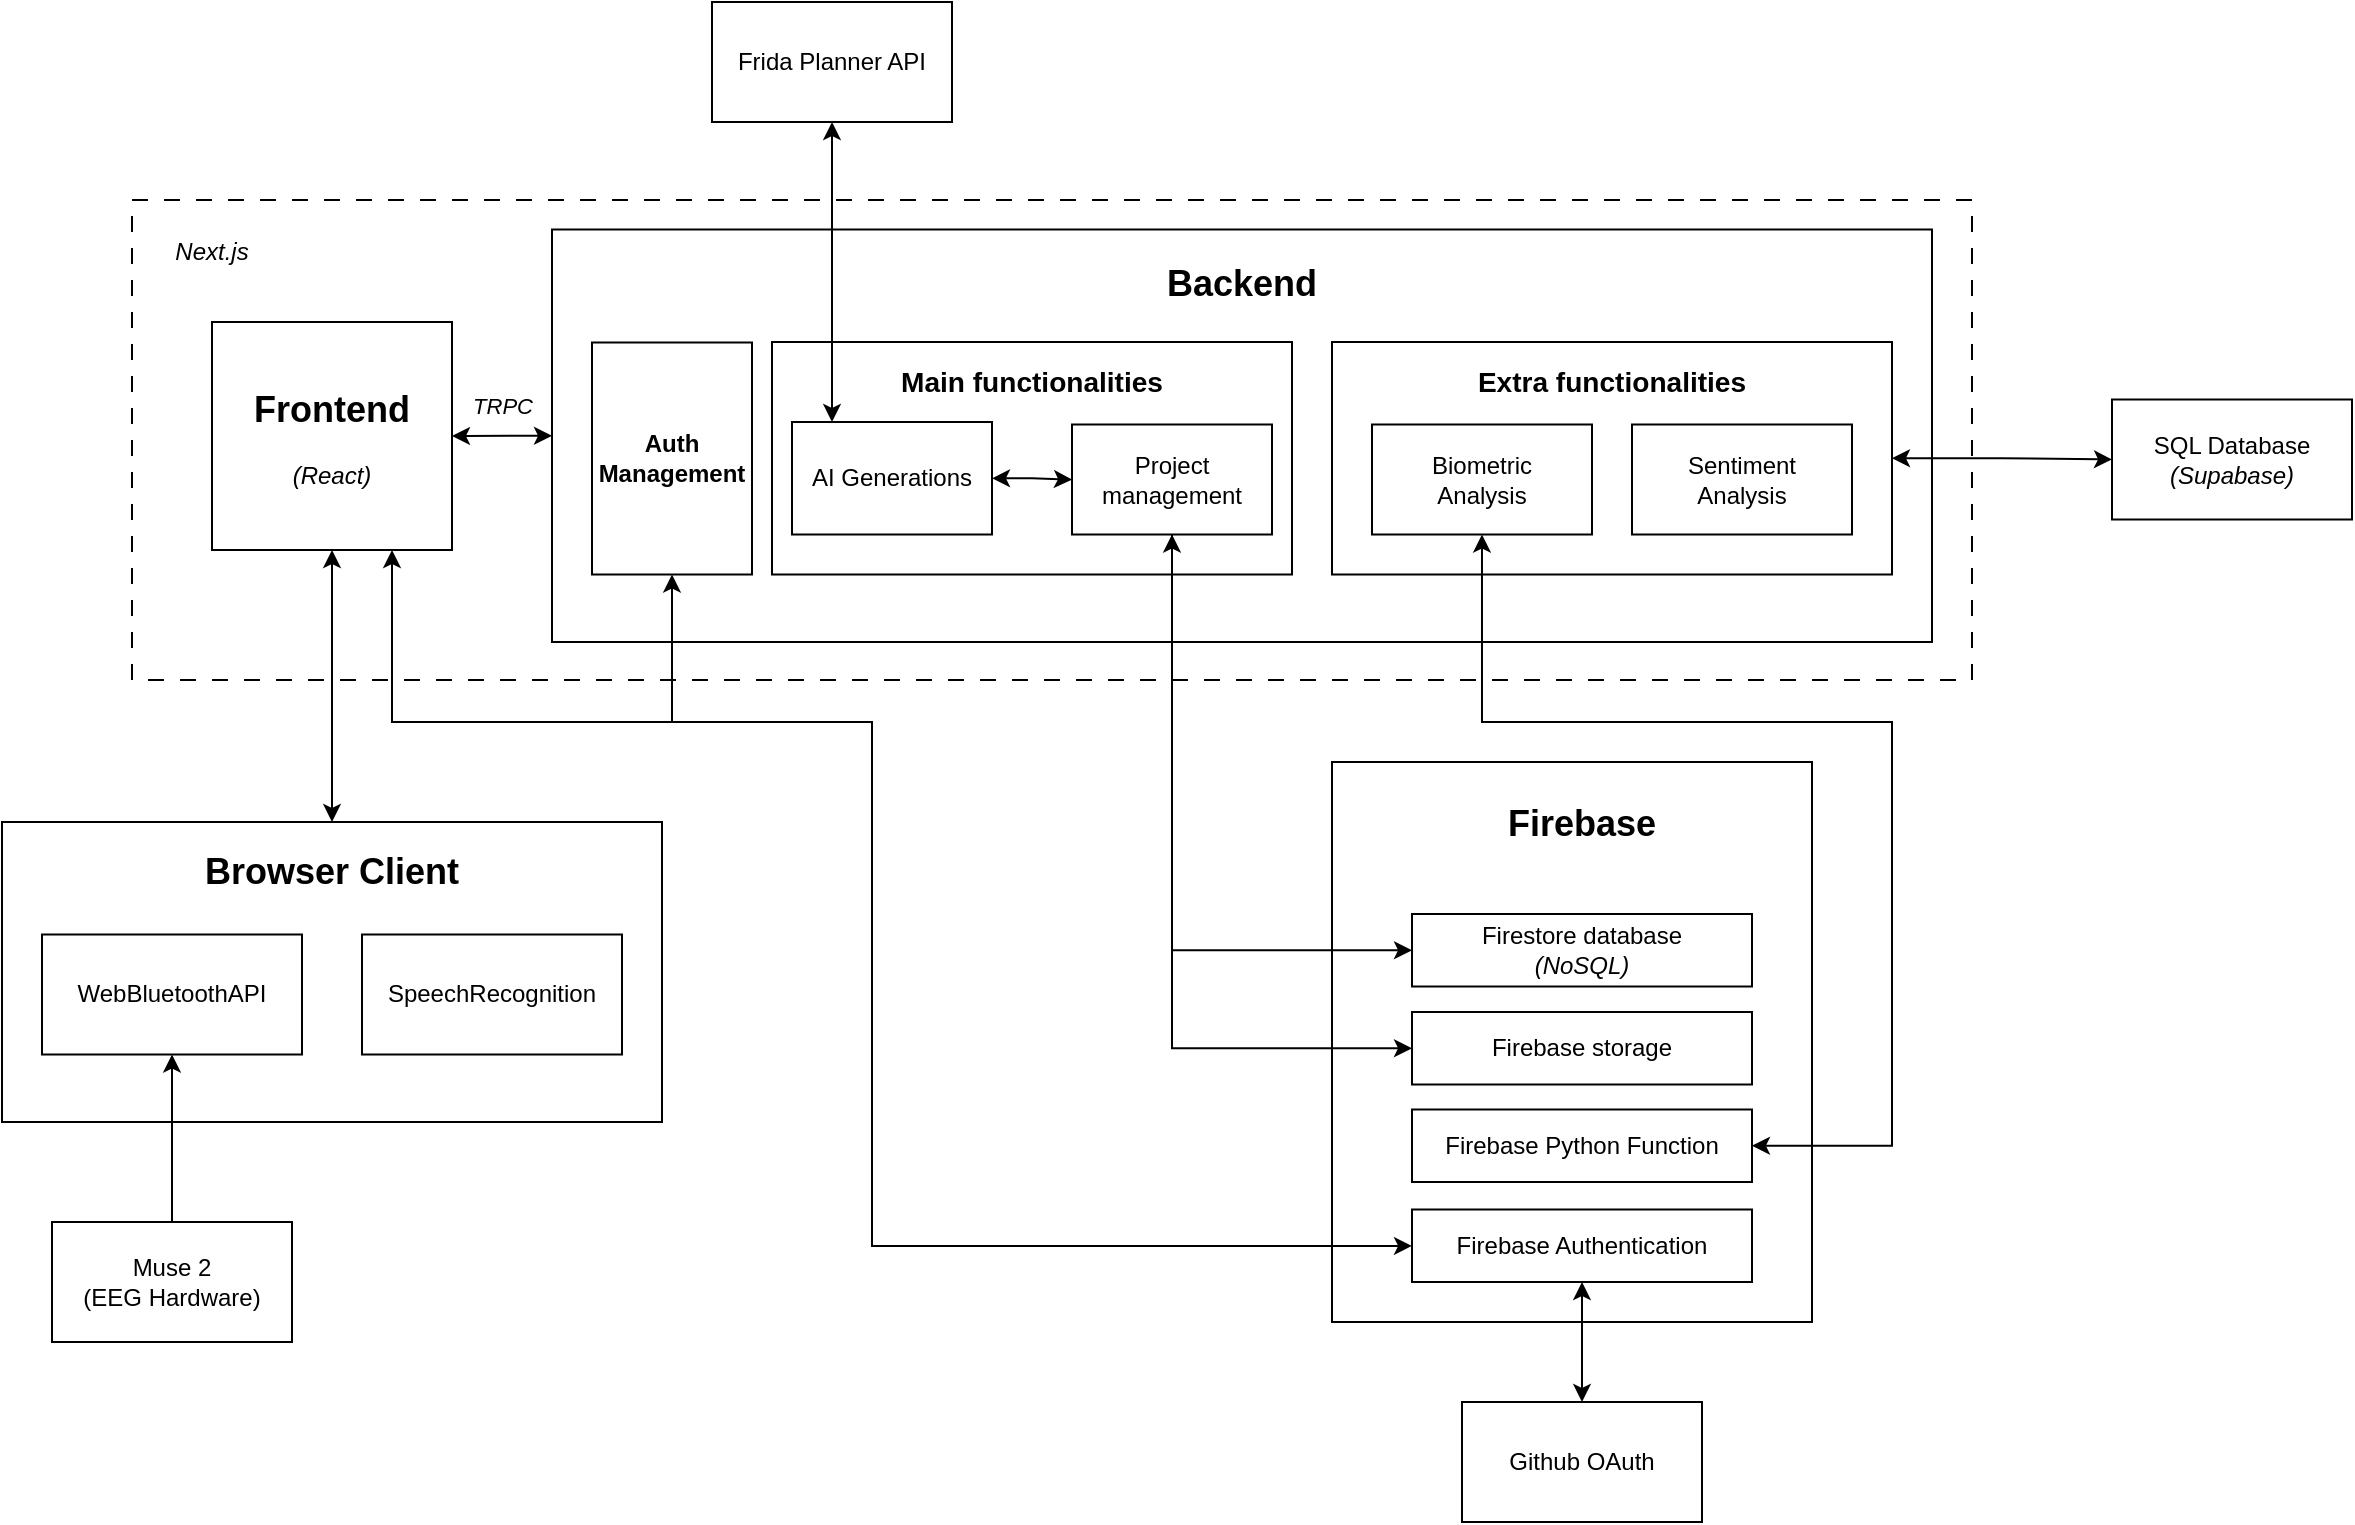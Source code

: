 <mxfile version="26.1.0">
  <diagram name="Page-1" id="2u5XQ1TVpz-50JPjkIr8">
    <mxGraphModel dx="2396" dy="927" grid="1" gridSize="10" guides="1" tooltips="1" connect="1" arrows="1" fold="1" page="1" pageScale="1" pageWidth="850" pageHeight="1100" math="0" shadow="0">
      <root>
        <mxCell id="0" />
        <mxCell id="1" parent="0" />
        <mxCell id="brTsUfv8YviJoIx6LNV7-11" value="" style="rounded=0;whiteSpace=wrap;html=1;" parent="1" vertex="1">
          <mxGeometry x="660" y="580" width="240" height="280" as="geometry" />
        </mxCell>
        <mxCell id="o_S3ILkpT6AB_PazXlzC-3" value="" style="rounded=0;whiteSpace=wrap;html=1;fillColor=none;dashed=1;dashPattern=8 8;" parent="1" vertex="1">
          <mxGeometry x="60" y="299" width="920" height="240" as="geometry" />
        </mxCell>
        <mxCell id="o_S3ILkpT6AB_PazXlzC-17" style="edgeStyle=orthogonalEdgeStyle;rounded=0;orthogonalLoop=1;jettySize=auto;html=1;entryX=0.5;entryY=0;entryDx=0;entryDy=0;startArrow=classic;startFill=1;" parent="1" source="o_S3ILkpT6AB_PazXlzC-1" target="o_S3ILkpT6AB_PazXlzC-16" edge="1">
          <mxGeometry relative="1" as="geometry">
            <Array as="points" />
          </mxGeometry>
        </mxCell>
        <mxCell id="o_S3ILkpT6AB_PazXlzC-1" value="" style="rounded=0;whiteSpace=wrap;html=1;" parent="1" vertex="1">
          <mxGeometry x="100" y="360" width="120" height="114" as="geometry" />
        </mxCell>
        <mxCell id="o_S3ILkpT6AB_PazXlzC-2" value="" style="rounded=0;whiteSpace=wrap;html=1;" parent="1" vertex="1">
          <mxGeometry x="270" y="313.75" width="690" height="206.25" as="geometry" />
        </mxCell>
        <mxCell id="o_S3ILkpT6AB_PazXlzC-4" value="Next.js" style="text;html=1;align=center;verticalAlign=middle;whiteSpace=wrap;rounded=0;fontStyle=2" parent="1" vertex="1">
          <mxGeometry x="70" y="310" width="60" height="30" as="geometry" />
        </mxCell>
        <mxCell id="o_S3ILkpT6AB_PazXlzC-5" value="&lt;i&gt;TRPC&lt;/i&gt;" style="endArrow=classic;startArrow=classic;html=1;rounded=0;exitX=1;exitY=0.5;exitDx=0;exitDy=0;entryX=0;entryY=0.5;entryDx=0;entryDy=0;" parent="1" source="o_S3ILkpT6AB_PazXlzC-1" target="o_S3ILkpT6AB_PazXlzC-2" edge="1">
          <mxGeometry y="15" width="50" height="50" relative="1" as="geometry">
            <mxPoint x="350" y="440" as="sourcePoint" />
            <mxPoint x="400" y="390" as="targetPoint" />
            <mxPoint as="offset" />
          </mxGeometry>
        </mxCell>
        <mxCell id="o_S3ILkpT6AB_PazXlzC-6" value="&lt;h2&gt;Backend&lt;/h2&gt;" style="text;html=1;align=center;verticalAlign=middle;whiteSpace=wrap;rounded=0;" parent="1" vertex="1">
          <mxGeometry x="560" y="326.25" width="110" height="30" as="geometry" />
        </mxCell>
        <mxCell id="o_S3ILkpT6AB_PazXlzC-7" value="&lt;div&gt;&lt;br&gt;&lt;/div&gt;" style="rounded=0;whiteSpace=wrap;html=1;" parent="1" vertex="1">
          <mxGeometry x="380" y="370" width="260" height="116.25" as="geometry" />
        </mxCell>
        <mxCell id="o_S3ILkpT6AB_PazXlzC-41" value="" style="edgeStyle=orthogonalEdgeStyle;rounded=0;orthogonalLoop=1;jettySize=auto;html=1;startArrow=classic;startFill=1;" parent="1" source="o_S3ILkpT6AB_PazXlzC-14" target="o_S3ILkpT6AB_PazXlzC-15" edge="1">
          <mxGeometry relative="1" as="geometry" />
        </mxCell>
        <mxCell id="o_S3ILkpT6AB_PazXlzC-14" value="AI Generations" style="rounded=0;whiteSpace=wrap;html=1;" parent="1" vertex="1">
          <mxGeometry x="390" y="410" width="100" height="56.25" as="geometry" />
        </mxCell>
        <mxCell id="brTsUfv8YviJoIx6LNV7-4" style="edgeStyle=orthogonalEdgeStyle;rounded=0;orthogonalLoop=1;jettySize=auto;html=1;entryX=0;entryY=0.5;entryDx=0;entryDy=0;" parent="1" source="o_S3ILkpT6AB_PazXlzC-15" target="o_S3ILkpT6AB_PazXlzC-31" edge="1">
          <mxGeometry relative="1" as="geometry">
            <Array as="points">
              <mxPoint x="580" y="674" />
            </Array>
          </mxGeometry>
        </mxCell>
        <mxCell id="brTsUfv8YviJoIx6LNV7-5" style="edgeStyle=orthogonalEdgeStyle;rounded=0;orthogonalLoop=1;jettySize=auto;html=1;entryX=0;entryY=0.5;entryDx=0;entryDy=0;startArrow=classic;startFill=1;" parent="1" source="o_S3ILkpT6AB_PazXlzC-15" target="o_S3ILkpT6AB_PazXlzC-34" edge="1">
          <mxGeometry relative="1" as="geometry">
            <Array as="points">
              <mxPoint x="580" y="723" />
            </Array>
          </mxGeometry>
        </mxCell>
        <mxCell id="o_S3ILkpT6AB_PazXlzC-15" value="Project management" style="rounded=0;whiteSpace=wrap;html=1;" parent="1" vertex="1">
          <mxGeometry x="530" y="411.25" width="100" height="55" as="geometry" />
        </mxCell>
        <mxCell id="o_S3ILkpT6AB_PazXlzC-16" value="" style="rounded=0;whiteSpace=wrap;html=1;" parent="1" vertex="1">
          <mxGeometry x="-5" y="610" width="330" height="150" as="geometry" />
        </mxCell>
        <mxCell id="o_S3ILkpT6AB_PazXlzC-19" value="WebBluetoothAPI" style="rounded=0;whiteSpace=wrap;html=1;" parent="1" vertex="1">
          <mxGeometry x="15" y="666.25" width="130" height="60" as="geometry" />
        </mxCell>
        <mxCell id="o_S3ILkpT6AB_PazXlzC-23" value="" style="edgeStyle=orthogonalEdgeStyle;rounded=0;orthogonalLoop=1;jettySize=auto;html=1;" parent="1" source="o_S3ILkpT6AB_PazXlzC-22" target="o_S3ILkpT6AB_PazXlzC-19" edge="1">
          <mxGeometry relative="1" as="geometry" />
        </mxCell>
        <mxCell id="o_S3ILkpT6AB_PazXlzC-22" value="Muse 2&lt;div&gt;(EEG Hardware)&lt;/div&gt;" style="rounded=0;whiteSpace=wrap;html=1;" parent="1" vertex="1">
          <mxGeometry x="20" y="810" width="120" height="60" as="geometry" />
        </mxCell>
        <mxCell id="o_S3ILkpT6AB_PazXlzC-24" value="Firebase Python Function" style="rounded=0;whiteSpace=wrap;html=1;" parent="1" vertex="1">
          <mxGeometry x="700" y="753.75" width="170" height="36.25" as="geometry" />
        </mxCell>
        <mxCell id="o_S3ILkpT6AB_PazXlzC-26" value="SpeechRecognition" style="rounded=0;whiteSpace=wrap;html=1;" parent="1" vertex="1">
          <mxGeometry x="175" y="666.25" width="130" height="60" as="geometry" />
        </mxCell>
        <mxCell id="o_S3ILkpT6AB_PazXlzC-31" value="Firestore database&lt;div&gt;&lt;i&gt;(NoSQL)&lt;/i&gt;&lt;/div&gt;" style="rounded=0;whiteSpace=wrap;html=1;" parent="1" vertex="1">
          <mxGeometry x="700" y="656" width="170" height="36.25" as="geometry" />
        </mxCell>
        <mxCell id="o_S3ILkpT6AB_PazXlzC-34" value="Firebase storage" style="rounded=0;whiteSpace=wrap;html=1;" parent="1" vertex="1">
          <mxGeometry x="700" y="705" width="170" height="36.25" as="geometry" />
        </mxCell>
        <mxCell id="xiCW2DMBRFnSdZSfyEem-2" style="edgeStyle=orthogonalEdgeStyle;rounded=0;orthogonalLoop=1;jettySize=auto;html=1;startArrow=classic;startFill=1;" edge="1" parent="1" source="o_S3ILkpT6AB_PazXlzC-37" target="o_S3ILkpT6AB_PazXlzC-14">
          <mxGeometry relative="1" as="geometry">
            <Array as="points">
              <mxPoint x="410" y="340" />
              <mxPoint x="410" y="340" />
            </Array>
          </mxGeometry>
        </mxCell>
        <mxCell id="o_S3ILkpT6AB_PazXlzC-37" value="Frida Planner API" style="rounded=0;whiteSpace=wrap;html=1;" parent="1" vertex="1">
          <mxGeometry x="350" y="200" width="120" height="60" as="geometry" />
        </mxCell>
        <mxCell id="xiCW2DMBRFnSdZSfyEem-6" style="edgeStyle=orthogonalEdgeStyle;rounded=0;orthogonalLoop=1;jettySize=auto;html=1;endArrow=none;startFill=1;startArrow=classic;" edge="1" parent="1" source="o_S3ILkpT6AB_PazXlzC-39">
          <mxGeometry relative="1" as="geometry">
            <mxPoint x="330" y="560" as="targetPoint" />
          </mxGeometry>
        </mxCell>
        <mxCell id="o_S3ILkpT6AB_PazXlzC-39" value="&lt;div&gt;&lt;b&gt;Auth&lt;/b&gt;&lt;/div&gt;&lt;div&gt;&lt;b&gt;Management&lt;/b&gt;&lt;/div&gt;" style="rounded=0;whiteSpace=wrap;html=1;align=center;verticalAlign=middle;" parent="1" vertex="1">
          <mxGeometry x="290" y="370.25" width="80" height="116" as="geometry" />
        </mxCell>
        <mxCell id="o_S3ILkpT6AB_PazXlzC-44" value="SQL Database&lt;div&gt;&lt;i&gt;(Supabase)&lt;/i&gt;&lt;/div&gt;" style="rounded=0;whiteSpace=wrap;html=1;" parent="1" vertex="1">
          <mxGeometry x="1050" y="398.75" width="120" height="60" as="geometry" />
        </mxCell>
        <mxCell id="brTsUfv8YviJoIx6LNV7-1" value="&lt;div&gt;&lt;br&gt;&lt;/div&gt;" style="rounded=0;whiteSpace=wrap;html=1;" parent="1" vertex="1">
          <mxGeometry x="660" y="370" width="280" height="116.25" as="geometry" />
        </mxCell>
        <mxCell id="o_S3ILkpT6AB_PazXlzC-10" value="Biometric&lt;div&gt;Analysis&lt;/div&gt;" style="rounded=0;whiteSpace=wrap;html=1;" parent="1" vertex="1">
          <mxGeometry x="680" y="411.25" width="110" height="55" as="geometry" />
        </mxCell>
        <mxCell id="brTsUfv8YviJoIx6LNV7-16" style="edgeStyle=orthogonalEdgeStyle;rounded=0;orthogonalLoop=1;jettySize=auto;html=1;entryX=0;entryY=0.5;entryDx=0;entryDy=0;startArrow=classic;startFill=1;exitX=1;exitY=0.5;exitDx=0;exitDy=0;" parent="1" source="brTsUfv8YviJoIx6LNV7-1" target="o_S3ILkpT6AB_PazXlzC-44" edge="1">
          <mxGeometry relative="1" as="geometry">
            <mxPoint x="1020" y="390" as="sourcePoint" />
          </mxGeometry>
        </mxCell>
        <mxCell id="brTsUfv8YviJoIx6LNV7-8" value="&lt;h2&gt;Browser Client&lt;/h2&gt;" style="text;html=1;align=center;verticalAlign=middle;whiteSpace=wrap;rounded=0;" parent="1" vertex="1">
          <mxGeometry x="60" y="620" width="200" height="30" as="geometry" />
        </mxCell>
        <mxCell id="brTsUfv8YviJoIx6LNV7-9" value="&lt;h2&gt;Firebase&lt;/h2&gt;" style="text;html=1;align=center;verticalAlign=middle;whiteSpace=wrap;rounded=0;" parent="1" vertex="1">
          <mxGeometry x="730" y="596.25" width="110" height="30" as="geometry" />
        </mxCell>
        <mxCell id="brTsUfv8YviJoIx6LNV7-12" value="&lt;h3&gt;Main functionalities&lt;/h3&gt;" style="text;html=1;align=center;verticalAlign=middle;whiteSpace=wrap;rounded=0;" parent="1" vertex="1">
          <mxGeometry x="430" y="375.25" width="160" height="30" as="geometry" />
        </mxCell>
        <mxCell id="brTsUfv8YviJoIx6LNV7-13" value="&lt;h3&gt;Extra functionalities&lt;/h3&gt;" style="text;html=1;align=center;verticalAlign=middle;whiteSpace=wrap;rounded=0;" parent="1" vertex="1">
          <mxGeometry x="720" y="375.25" width="160" height="30" as="geometry" />
        </mxCell>
        <mxCell id="brTsUfv8YviJoIx6LNV7-7" style="edgeStyle=orthogonalEdgeStyle;rounded=0;orthogonalLoop=1;jettySize=auto;html=1;entryX=1;entryY=0.5;entryDx=0;entryDy=0;exitX=0.5;exitY=1;exitDx=0;exitDy=0;startArrow=classic;startFill=1;" parent="1" edge="1">
          <mxGeometry relative="1" as="geometry">
            <mxPoint x="734.99" y="466.25" as="sourcePoint" />
            <mxPoint x="869.99" y="771.875" as="targetPoint" />
            <Array as="points">
              <mxPoint x="735" y="560" />
              <mxPoint x="940" y="560" />
              <mxPoint x="940" y="772" />
            </Array>
          </mxGeometry>
        </mxCell>
        <mxCell id="brTsUfv8YviJoIx6LNV7-17" value="Sentiment&lt;div&gt;Analysis&lt;/div&gt;" style="rounded=0;whiteSpace=wrap;html=1;" parent="1" vertex="1">
          <mxGeometry x="810" y="411.25" width="110" height="55" as="geometry" />
        </mxCell>
        <mxCell id="brTsUfv8YviJoIx6LNV7-18" value="&lt;h2&gt;Frontend&lt;/h2&gt;&lt;p&gt;&lt;i&gt;(React)&lt;/i&gt;&lt;/p&gt;" style="text;html=1;align=center;verticalAlign=middle;whiteSpace=wrap;rounded=0;" parent="1" vertex="1">
          <mxGeometry x="105" y="381.88" width="110" height="70" as="geometry" />
        </mxCell>
        <mxCell id="xiCW2DMBRFnSdZSfyEem-3" style="edgeStyle=orthogonalEdgeStyle;rounded=0;orthogonalLoop=1;jettySize=auto;html=1;startArrow=classic;startFill=1;" edge="1" parent="1" source="xiCW2DMBRFnSdZSfyEem-1" target="o_S3ILkpT6AB_PazXlzC-1">
          <mxGeometry relative="1" as="geometry">
            <Array as="points">
              <mxPoint x="430" y="822" />
              <mxPoint x="430" y="560" />
              <mxPoint x="190" y="560" />
            </Array>
          </mxGeometry>
        </mxCell>
        <mxCell id="xiCW2DMBRFnSdZSfyEem-5" style="edgeStyle=orthogonalEdgeStyle;rounded=0;orthogonalLoop=1;jettySize=auto;html=1;startArrow=classic;startFill=1;" edge="1" parent="1" source="xiCW2DMBRFnSdZSfyEem-1" target="xiCW2DMBRFnSdZSfyEem-4">
          <mxGeometry relative="1" as="geometry" />
        </mxCell>
        <mxCell id="xiCW2DMBRFnSdZSfyEem-1" value="Firebase Authentication" style="rounded=0;whiteSpace=wrap;html=1;" vertex="1" parent="1">
          <mxGeometry x="700" y="803.75" width="170" height="36.25" as="geometry" />
        </mxCell>
        <mxCell id="xiCW2DMBRFnSdZSfyEem-4" value="Github OAuth" style="rounded=0;whiteSpace=wrap;html=1;" vertex="1" parent="1">
          <mxGeometry x="725" y="900" width="120" height="60" as="geometry" />
        </mxCell>
      </root>
    </mxGraphModel>
  </diagram>
</mxfile>
